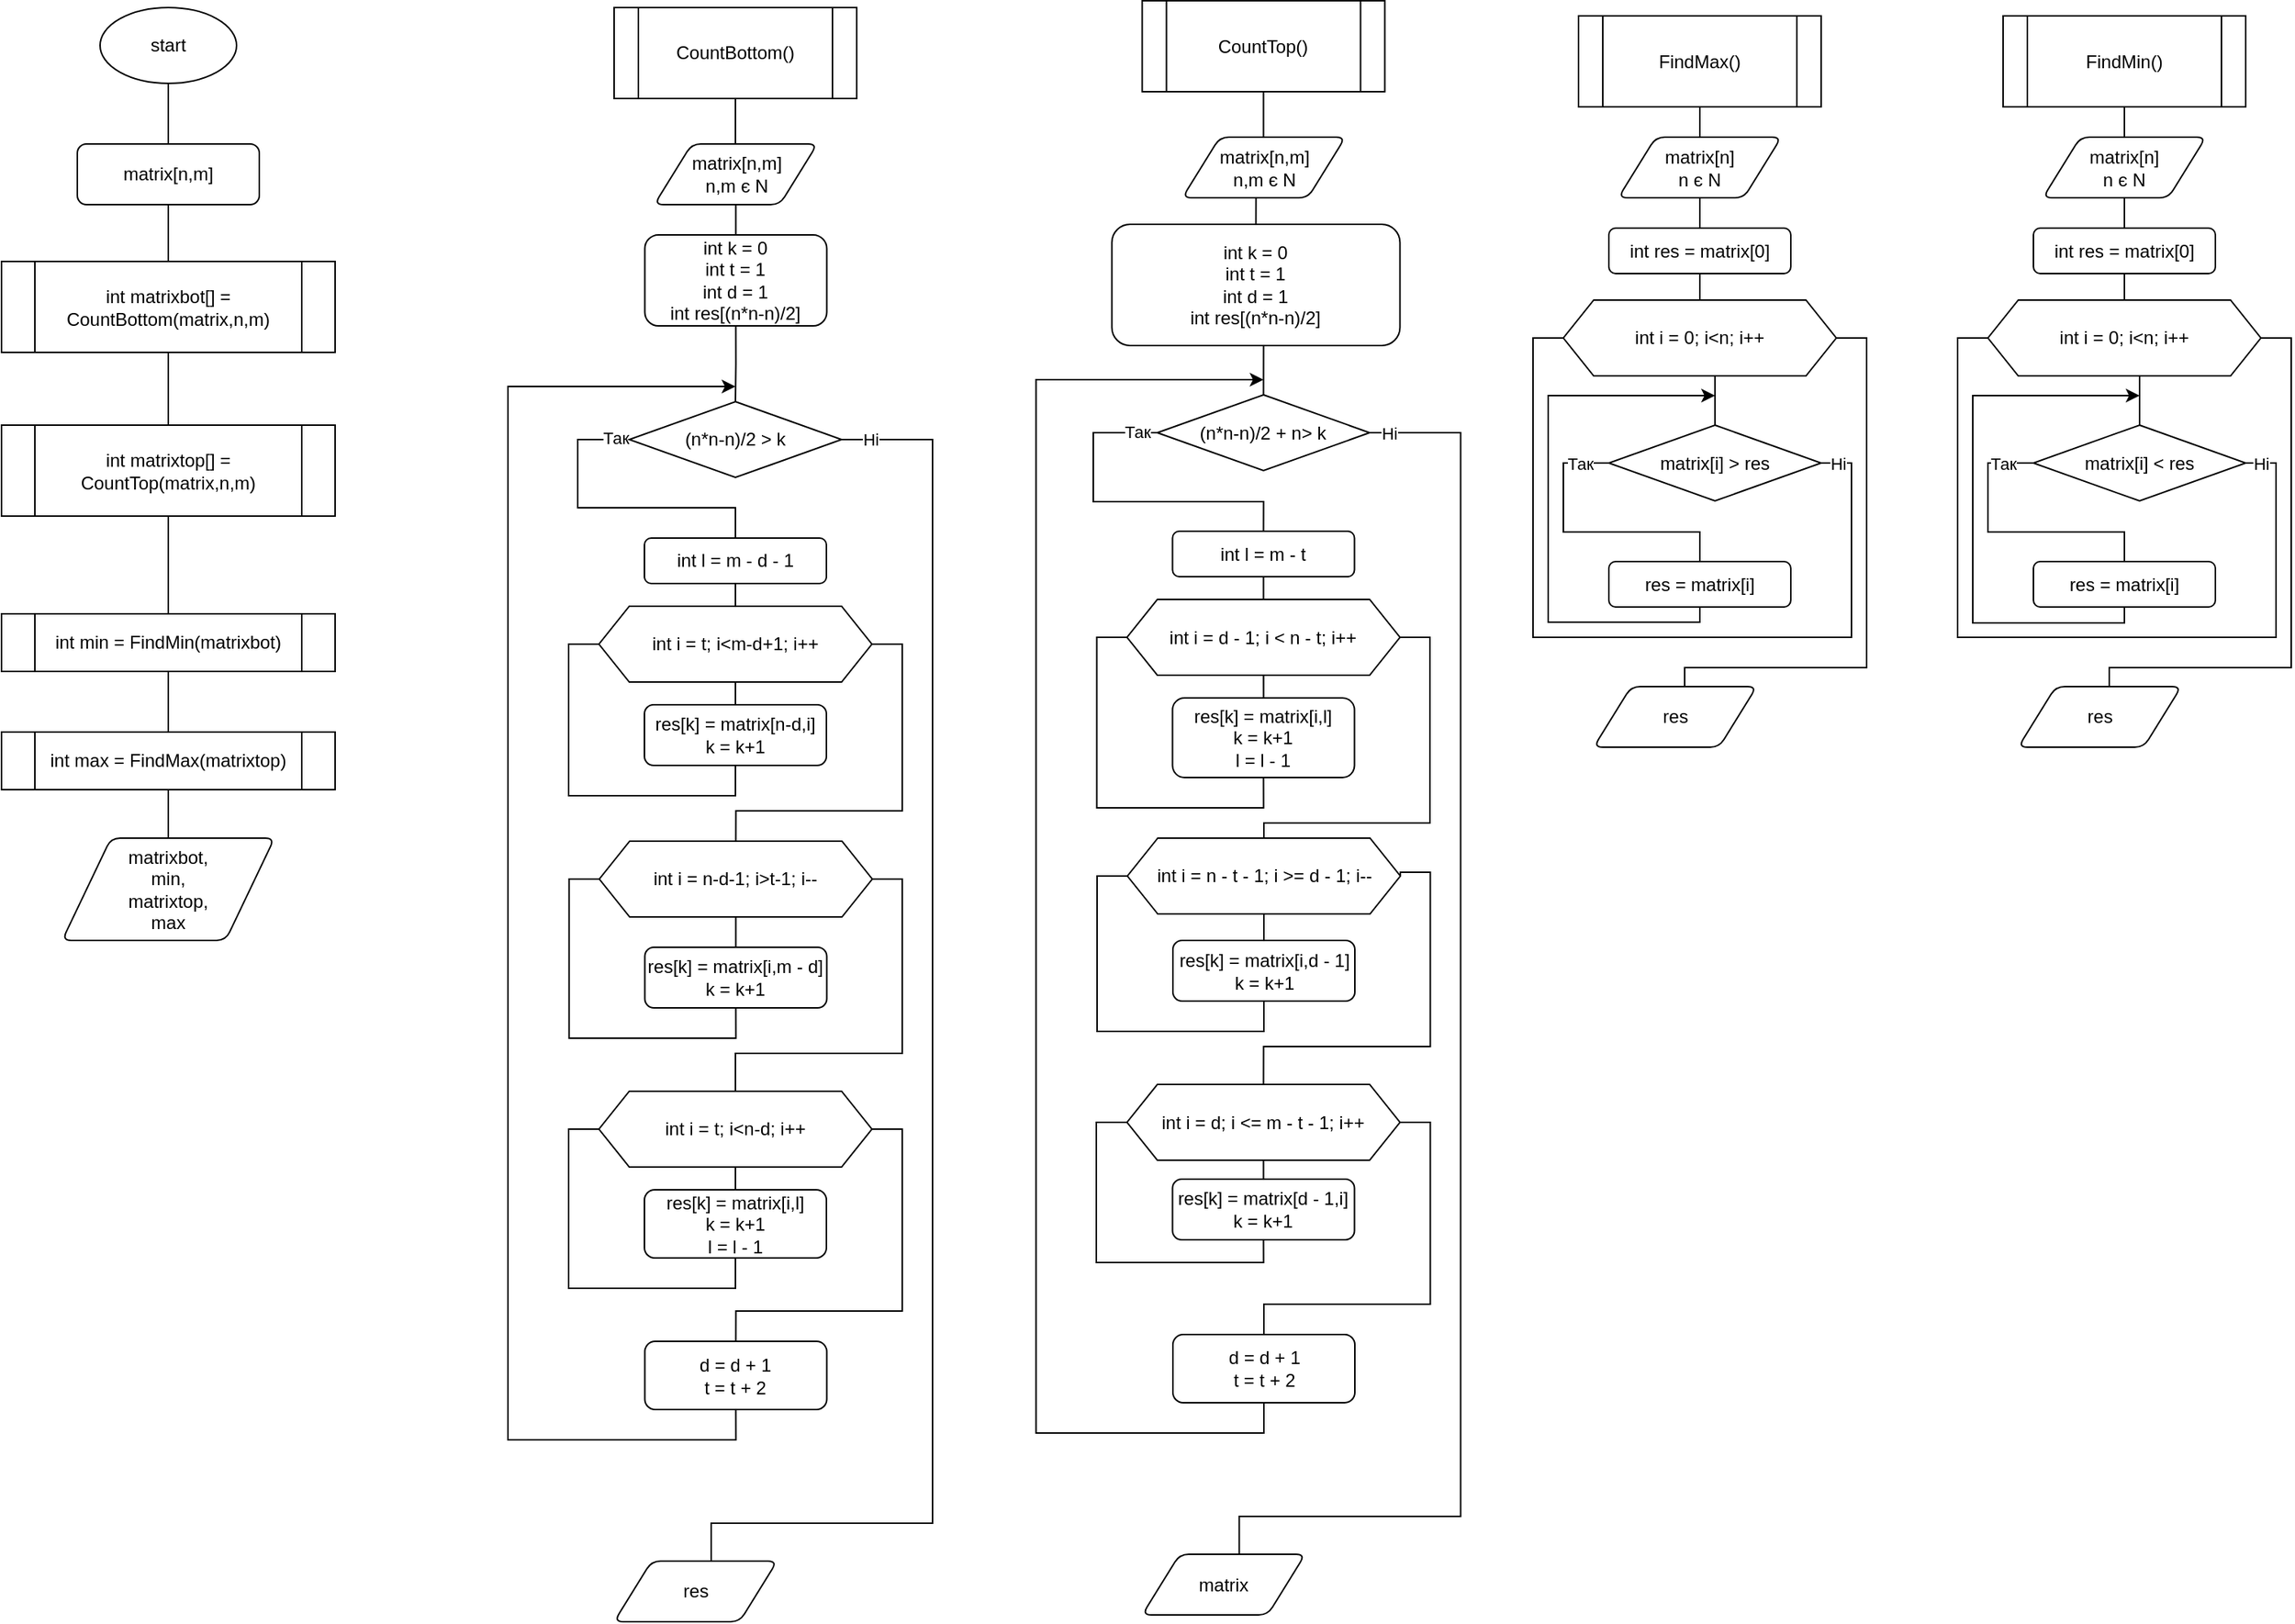 <mxfile version="15.3.8" type="device"><diagram id="VmYvIzIguoKfHuGi5kLO" name="Страница 1"><mxGraphModel dx="2107" dy="987" grid="1" gridSize="10" guides="1" tooltips="1" connect="1" arrows="1" fold="1" page="1" pageScale="1" pageWidth="827" pageHeight="1169" math="0" shadow="0"><root><mxCell id="0"/><mxCell id="1" parent="0"/><mxCell id="-p3XMLGeBJ1aMkZ9QvMb-27" style="edgeStyle=orthogonalEdgeStyle;rounded=0;orthogonalLoop=1;jettySize=auto;html=1;exitX=0.5;exitY=1;exitDx=0;exitDy=0;entryX=0.5;entryY=0;entryDx=0;entryDy=0;endArrow=none;endFill=0;" parent="1" source="-p3XMLGeBJ1aMkZ9QvMb-1" target="-p3XMLGeBJ1aMkZ9QvMb-25" edge="1"><mxGeometry relative="1" as="geometry"/></mxCell><mxCell id="-p3XMLGeBJ1aMkZ9QvMb-1" value="start" style="ellipse;whiteSpace=wrap;html=1;" parent="1" vertex="1"><mxGeometry x="145" y="52" width="90" height="50" as="geometry"/></mxCell><mxCell id="-p3XMLGeBJ1aMkZ9QvMb-19" style="edgeStyle=orthogonalEdgeStyle;rounded=0;orthogonalLoop=1;jettySize=auto;html=1;exitX=0.5;exitY=1;exitDx=0;exitDy=0;endArrow=none;endFill=0;" parent="1" source="-p3XMLGeBJ1aMkZ9QvMb-4" edge="1"><mxGeometry relative="1" as="geometry"><mxPoint x="564" y="142" as="targetPoint"/></mxGeometry></mxCell><mxCell id="-p3XMLGeBJ1aMkZ9QvMb-4" value="CountBottom()" style="shape=process;whiteSpace=wrap;html=1;backgroundOutline=1;" parent="1" vertex="1"><mxGeometry x="484" y="52" width="160" height="60" as="geometry"/></mxCell><mxCell id="-p3XMLGeBJ1aMkZ9QvMb-30" style="edgeStyle=orthogonalEdgeStyle;rounded=0;orthogonalLoop=1;jettySize=auto;html=1;exitX=0.5;exitY=1;exitDx=0;exitDy=0;entryX=0.5;entryY=0;entryDx=0;entryDy=0;endArrow=none;endFill=0;" parent="1" source="-p3XMLGeBJ1aMkZ9QvMb-14" target="-p3XMLGeBJ1aMkZ9QvMb-29" edge="1"><mxGeometry relative="1" as="geometry"/></mxCell><mxCell id="-p3XMLGeBJ1aMkZ9QvMb-14" value="int k = 0&lt;br&gt;int t = 1&lt;br&gt;int d = 1&lt;br&gt;int res[(n*n-n)/2]" style="rounded=1;whiteSpace=wrap;html=1;" parent="1" vertex="1"><mxGeometry x="504.25" y="202" width="120" height="60" as="geometry"/></mxCell><mxCell id="-p3XMLGeBJ1aMkZ9QvMb-17" value="res" style="shape=parallelogram;html=1;strokeWidth=1;perimeter=parallelogramPerimeter;whiteSpace=wrap;rounded=1;arcSize=12;size=0.23;" parent="1" vertex="1"><mxGeometry x="484" y="1077" width="107.5" height="40" as="geometry"/></mxCell><mxCell id="-p3XMLGeBJ1aMkZ9QvMb-21" style="edgeStyle=orthogonalEdgeStyle;rounded=0;orthogonalLoop=1;jettySize=auto;html=1;exitX=0.5;exitY=1;exitDx=0;exitDy=0;entryX=0.5;entryY=0;entryDx=0;entryDy=0;endArrow=none;endFill=0;" parent="1" source="-p3XMLGeBJ1aMkZ9QvMb-20" target="-p3XMLGeBJ1aMkZ9QvMb-14" edge="1"><mxGeometry relative="1" as="geometry"/></mxCell><mxCell id="-p3XMLGeBJ1aMkZ9QvMb-20" value="matrix[n,m]&lt;br&gt;n,m є N" style="shape=parallelogram;html=1;strokeWidth=1;perimeter=parallelogramPerimeter;whiteSpace=wrap;rounded=1;arcSize=12;size=0.23;" parent="1" vertex="1"><mxGeometry x="510.5" y="142" width="107.5" height="40" as="geometry"/></mxCell><mxCell id="-p3XMLGeBJ1aMkZ9QvMb-28" style="edgeStyle=orthogonalEdgeStyle;rounded=0;orthogonalLoop=1;jettySize=auto;html=1;exitX=0.5;exitY=1;exitDx=0;exitDy=0;endArrow=none;endFill=0;" parent="1" source="-p3XMLGeBJ1aMkZ9QvMb-25" target="-p3XMLGeBJ1aMkZ9QvMb-94" edge="1"><mxGeometry relative="1" as="geometry"><mxPoint x="190" y="224.5" as="targetPoint"/></mxGeometry></mxCell><mxCell id="-p3XMLGeBJ1aMkZ9QvMb-25" value="matrix[n,m]" style="rounded=1;whiteSpace=wrap;html=1;" parent="1" vertex="1"><mxGeometry x="130" y="142" width="120" height="40" as="geometry"/></mxCell><mxCell id="-p3XMLGeBJ1aMkZ9QvMb-31" style="edgeStyle=orthogonalEdgeStyle;rounded=0;orthogonalLoop=1;jettySize=auto;html=1;exitX=0;exitY=0.5;exitDx=0;exitDy=0;endArrow=none;endFill=0;entryX=0.5;entryY=0;entryDx=0;entryDy=0;" parent="1" source="-p3XMLGeBJ1aMkZ9QvMb-29" target="-p3XMLGeBJ1aMkZ9QvMb-33" edge="1"><mxGeometry relative="1" as="geometry"><mxPoint x="564" y="402" as="targetPoint"/><Array as="points"><mxPoint x="460" y="337"/><mxPoint x="460" y="382"/><mxPoint x="564" y="382"/></Array></mxGeometry></mxCell><mxCell id="IoY7lYJ_8Q4YI4-EZaRR-1" value="Так" style="edgeLabel;html=1;align=center;verticalAlign=middle;resizable=0;points=[];" vertex="1" connectable="0" parent="-p3XMLGeBJ1aMkZ9QvMb-31"><mxGeometry x="-0.909" y="-1" relative="1" as="geometry"><mxPoint as="offset"/></mxGeometry></mxCell><mxCell id="-p3XMLGeBJ1aMkZ9QvMb-32" style="edgeStyle=orthogonalEdgeStyle;rounded=0;orthogonalLoop=1;jettySize=auto;html=1;exitX=1;exitY=0.5;exitDx=0;exitDy=0;entryX=0.5;entryY=0;entryDx=0;entryDy=0;endArrow=none;endFill=0;" parent="1" source="-p3XMLGeBJ1aMkZ9QvMb-29" target="-p3XMLGeBJ1aMkZ9QvMb-17" edge="1"><mxGeometry relative="1" as="geometry"><Array as="points"><mxPoint x="694" y="337"/><mxPoint x="694" y="1052"/><mxPoint x="548" y="1052"/><mxPoint x="548" y="1077"/></Array></mxGeometry></mxCell><mxCell id="IoY7lYJ_8Q4YI4-EZaRR-2" value="Ні" style="edgeLabel;html=1;align=center;verticalAlign=middle;resizable=0;points=[];" vertex="1" connectable="0" parent="-p3XMLGeBJ1aMkZ9QvMb-32"><mxGeometry x="-0.961" relative="1" as="geometry"><mxPoint as="offset"/></mxGeometry></mxCell><mxCell id="-p3XMLGeBJ1aMkZ9QvMb-29" value="(n*n-n)/2 &amp;gt; k" style="rhombus;whiteSpace=wrap;html=1;" parent="1" vertex="1"><mxGeometry x="494" y="312" width="140" height="50" as="geometry"/></mxCell><mxCell id="-p3XMLGeBJ1aMkZ9QvMb-36" style="edgeStyle=orthogonalEdgeStyle;rounded=0;orthogonalLoop=1;jettySize=auto;html=1;exitX=0.5;exitY=1;exitDx=0;exitDy=0;entryX=0.5;entryY=0;entryDx=0;entryDy=0;endArrow=none;endFill=0;" parent="1" source="-p3XMLGeBJ1aMkZ9QvMb-33" target="-p3XMLGeBJ1aMkZ9QvMb-35" edge="1"><mxGeometry relative="1" as="geometry"/></mxCell><mxCell id="-p3XMLGeBJ1aMkZ9QvMb-33" value="int l = m - d - 1" style="rounded=1;whiteSpace=wrap;html=1;" parent="1" vertex="1"><mxGeometry x="504" y="402" width="120" height="30" as="geometry"/></mxCell><mxCell id="-p3XMLGeBJ1aMkZ9QvMb-37" style="edgeStyle=orthogonalEdgeStyle;rounded=0;orthogonalLoop=1;jettySize=auto;html=1;exitX=0.5;exitY=1;exitDx=0;exitDy=0;endArrow=none;endFill=0;" parent="1" source="-p3XMLGeBJ1aMkZ9QvMb-35" target="-p3XMLGeBJ1aMkZ9QvMb-38" edge="1"><mxGeometry relative="1" as="geometry"><mxPoint x="564" y="522" as="targetPoint"/></mxGeometry></mxCell><mxCell id="-p3XMLGeBJ1aMkZ9QvMb-46" style="edgeStyle=orthogonalEdgeStyle;rounded=0;orthogonalLoop=1;jettySize=auto;html=1;exitX=1;exitY=0.5;exitDx=0;exitDy=0;entryX=0.5;entryY=0;entryDx=0;entryDy=0;endArrow=none;endFill=0;" parent="1" source="-p3XMLGeBJ1aMkZ9QvMb-35" target="-p3XMLGeBJ1aMkZ9QvMb-45" edge="1"><mxGeometry relative="1" as="geometry"><Array as="points"><mxPoint x="674" y="472"/><mxPoint x="674" y="582"/><mxPoint x="564" y="582"/></Array></mxGeometry></mxCell><mxCell id="-p3XMLGeBJ1aMkZ9QvMb-35" value="int i = t; i&amp;lt;m-d+1; i++" style="shape=hexagon;perimeter=hexagonPerimeter2;whiteSpace=wrap;html=1;fixedSize=1;strokeWidth=1;" parent="1" vertex="1"><mxGeometry x="474" y="447" width="180" height="50" as="geometry"/></mxCell><mxCell id="-p3XMLGeBJ1aMkZ9QvMb-43" style="edgeStyle=orthogonalEdgeStyle;rounded=0;orthogonalLoop=1;jettySize=auto;html=1;exitX=0.5;exitY=1;exitDx=0;exitDy=0;entryX=0;entryY=0.5;entryDx=0;entryDy=0;endArrow=none;endFill=0;" parent="1" source="-p3XMLGeBJ1aMkZ9QvMb-38" target="-p3XMLGeBJ1aMkZ9QvMb-35" edge="1"><mxGeometry relative="1" as="geometry"/></mxCell><mxCell id="-p3XMLGeBJ1aMkZ9QvMb-38" value="res[k] = matrix[n-d,i]&lt;br&gt;k = k+1" style="rounded=1;whiteSpace=wrap;html=1;" parent="1" vertex="1"><mxGeometry x="504" y="512" width="120" height="40" as="geometry"/></mxCell><mxCell id="-p3XMLGeBJ1aMkZ9QvMb-48" style="edgeStyle=orthogonalEdgeStyle;rounded=0;orthogonalLoop=1;jettySize=auto;html=1;exitX=0.5;exitY=1;exitDx=0;exitDy=0;entryX=0.5;entryY=0;entryDx=0;entryDy=0;endArrow=none;endFill=0;" parent="1" source="-p3XMLGeBJ1aMkZ9QvMb-45" target="-p3XMLGeBJ1aMkZ9QvMb-47" edge="1"><mxGeometry relative="1" as="geometry"/></mxCell><mxCell id="-p3XMLGeBJ1aMkZ9QvMb-53" style="edgeStyle=orthogonalEdgeStyle;rounded=0;orthogonalLoop=1;jettySize=auto;html=1;exitX=1;exitY=0.5;exitDx=0;exitDy=0;entryX=0.5;entryY=0;entryDx=0;entryDy=0;endArrow=none;endFill=0;" parent="1" source="-p3XMLGeBJ1aMkZ9QvMb-45" target="-p3XMLGeBJ1aMkZ9QvMb-51" edge="1"><mxGeometry relative="1" as="geometry"><Array as="points"><mxPoint x="674" y="627"/><mxPoint x="674" y="742"/><mxPoint x="564" y="742"/></Array></mxGeometry></mxCell><mxCell id="-p3XMLGeBJ1aMkZ9QvMb-45" value="int i = n-d-1; i&amp;gt;t-1; i--" style="shape=hexagon;perimeter=hexagonPerimeter2;whiteSpace=wrap;html=1;fixedSize=1;strokeWidth=1;" parent="1" vertex="1"><mxGeometry x="474.25" y="602" width="180" height="50" as="geometry"/></mxCell><mxCell id="-p3XMLGeBJ1aMkZ9QvMb-49" style="edgeStyle=orthogonalEdgeStyle;rounded=0;orthogonalLoop=1;jettySize=auto;html=1;exitX=0.5;exitY=1;exitDx=0;exitDy=0;entryX=0;entryY=0.5;entryDx=0;entryDy=0;endArrow=none;endFill=0;" parent="1" source="-p3XMLGeBJ1aMkZ9QvMb-47" target="-p3XMLGeBJ1aMkZ9QvMb-45" edge="1"><mxGeometry relative="1" as="geometry"/></mxCell><mxCell id="-p3XMLGeBJ1aMkZ9QvMb-47" value="res[k] = matrix[i,m - d]&lt;br&gt;k = k+1" style="rounded=1;whiteSpace=wrap;html=1;" parent="1" vertex="1"><mxGeometry x="504.25" y="672" width="120" height="40" as="geometry"/></mxCell><mxCell id="-p3XMLGeBJ1aMkZ9QvMb-55" style="edgeStyle=orthogonalEdgeStyle;rounded=0;orthogonalLoop=1;jettySize=auto;html=1;exitX=0.5;exitY=1;exitDx=0;exitDy=0;entryX=0.5;entryY=0;entryDx=0;entryDy=0;endArrow=none;endFill=0;" parent="1" source="-p3XMLGeBJ1aMkZ9QvMb-51" target="-p3XMLGeBJ1aMkZ9QvMb-54" edge="1"><mxGeometry relative="1" as="geometry"/></mxCell><mxCell id="-p3XMLGeBJ1aMkZ9QvMb-58" style="edgeStyle=orthogonalEdgeStyle;rounded=0;orthogonalLoop=1;jettySize=auto;html=1;exitX=1;exitY=0.5;exitDx=0;exitDy=0;endArrow=none;endFill=0;entryX=0.5;entryY=0;entryDx=0;entryDy=0;" parent="1" source="-p3XMLGeBJ1aMkZ9QvMb-51" target="-p3XMLGeBJ1aMkZ9QvMb-59" edge="1"><mxGeometry relative="1" as="geometry"><mxPoint x="564" y="932" as="targetPoint"/><Array as="points"><mxPoint x="674" y="792"/><mxPoint x="674" y="912"/><mxPoint x="564" y="912"/></Array></mxGeometry></mxCell><mxCell id="-p3XMLGeBJ1aMkZ9QvMb-51" value="int i = t; i&amp;lt;n-d; i++" style="shape=hexagon;perimeter=hexagonPerimeter2;whiteSpace=wrap;html=1;fixedSize=1;strokeWidth=1;" parent="1" vertex="1"><mxGeometry x="474" y="767" width="180" height="50" as="geometry"/></mxCell><mxCell id="-p3XMLGeBJ1aMkZ9QvMb-56" style="edgeStyle=orthogonalEdgeStyle;rounded=0;orthogonalLoop=1;jettySize=auto;html=1;exitX=0.5;exitY=1;exitDx=0;exitDy=0;entryX=0;entryY=0.5;entryDx=0;entryDy=0;endArrow=none;endFill=0;" parent="1" source="-p3XMLGeBJ1aMkZ9QvMb-54" target="-p3XMLGeBJ1aMkZ9QvMb-51" edge="1"><mxGeometry relative="1" as="geometry"/></mxCell><mxCell id="-p3XMLGeBJ1aMkZ9QvMb-54" value="res[k] = matrix[i,l]&lt;br&gt;k = k+1&lt;br&gt;l = l - 1" style="rounded=1;whiteSpace=wrap;html=1;" parent="1" vertex="1"><mxGeometry x="504" y="832" width="120" height="45" as="geometry"/></mxCell><mxCell id="-p3XMLGeBJ1aMkZ9QvMb-60" style="edgeStyle=orthogonalEdgeStyle;rounded=0;orthogonalLoop=1;jettySize=auto;html=1;exitX=0.5;exitY=1;exitDx=0;exitDy=0;endArrow=classic;endFill=1;" parent="1" source="-p3XMLGeBJ1aMkZ9QvMb-59" edge="1"><mxGeometry relative="1" as="geometry"><mxPoint x="564" y="302" as="targetPoint"/><Array as="points"><mxPoint x="564" y="997"/><mxPoint x="414" y="997"/><mxPoint x="414" y="302"/></Array></mxGeometry></mxCell><mxCell id="-p3XMLGeBJ1aMkZ9QvMb-59" value="d = d + 1&lt;br&gt;t = t + 2" style="rounded=1;whiteSpace=wrap;html=1;" parent="1" vertex="1"><mxGeometry x="504.25" y="932" width="120" height="45" as="geometry"/></mxCell><mxCell id="-p3XMLGeBJ1aMkZ9QvMb-61" style="edgeStyle=orthogonalEdgeStyle;rounded=0;orthogonalLoop=1;jettySize=auto;html=1;exitX=0.5;exitY=1;exitDx=0;exitDy=0;endArrow=none;endFill=0;" parent="1" source="-p3XMLGeBJ1aMkZ9QvMb-62" edge="1"><mxGeometry relative="1" as="geometry"><mxPoint x="912.25" y="137.5" as="targetPoint"/></mxGeometry></mxCell><mxCell id="-p3XMLGeBJ1aMkZ9QvMb-62" value="CountTop()" style="shape=process;whiteSpace=wrap;html=1;backgroundOutline=1;" parent="1" vertex="1"><mxGeometry x="832.25" y="47.5" width="160" height="60" as="geometry"/></mxCell><mxCell id="-p3XMLGeBJ1aMkZ9QvMb-63" style="edgeStyle=orthogonalEdgeStyle;rounded=0;orthogonalLoop=1;jettySize=auto;html=1;exitX=0.5;exitY=1;exitDx=0;exitDy=0;entryX=0.5;entryY=0;entryDx=0;entryDy=0;endArrow=none;endFill=0;" parent="1" source="-p3XMLGeBJ1aMkZ9QvMb-64" target="-p3XMLGeBJ1aMkZ9QvMb-70" edge="1"><mxGeometry relative="1" as="geometry"/></mxCell><mxCell id="-p3XMLGeBJ1aMkZ9QvMb-64" value="int k = 0&lt;br&gt;int t = 1&lt;br&gt;int d = 1&lt;br&gt;int res[(n*n-n)/2]" style="rounded=1;whiteSpace=wrap;html=1;" parent="1" vertex="1"><mxGeometry x="812.25" y="195" width="190" height="80" as="geometry"/></mxCell><mxCell id="-p3XMLGeBJ1aMkZ9QvMb-65" value="matrix" style="shape=parallelogram;html=1;strokeWidth=1;perimeter=parallelogramPerimeter;whiteSpace=wrap;rounded=1;arcSize=12;size=0.23;" parent="1" vertex="1"><mxGeometry x="832.25" y="1072.5" width="107.5" height="40" as="geometry"/></mxCell><mxCell id="-p3XMLGeBJ1aMkZ9QvMb-66" style="edgeStyle=orthogonalEdgeStyle;rounded=0;orthogonalLoop=1;jettySize=auto;html=1;exitX=0.5;exitY=1;exitDx=0;exitDy=0;entryX=0.5;entryY=0;entryDx=0;entryDy=0;endArrow=none;endFill=0;" parent="1" source="-p3XMLGeBJ1aMkZ9QvMb-67" target="-p3XMLGeBJ1aMkZ9QvMb-64" edge="1"><mxGeometry relative="1" as="geometry"/></mxCell><mxCell id="-p3XMLGeBJ1aMkZ9QvMb-67" value="matrix[n,m]&lt;br&gt;n,m є N" style="shape=parallelogram;html=1;strokeWidth=1;perimeter=parallelogramPerimeter;whiteSpace=wrap;rounded=1;arcSize=12;size=0.23;" parent="1" vertex="1"><mxGeometry x="858.75" y="137.5" width="107.5" height="40" as="geometry"/></mxCell><mxCell id="-p3XMLGeBJ1aMkZ9QvMb-68" style="edgeStyle=orthogonalEdgeStyle;rounded=0;orthogonalLoop=1;jettySize=auto;html=1;exitX=0;exitY=0.5;exitDx=0;exitDy=0;endArrow=none;endFill=0;entryX=0.5;entryY=0;entryDx=0;entryDy=0;" parent="1" source="-p3XMLGeBJ1aMkZ9QvMb-70" target="-p3XMLGeBJ1aMkZ9QvMb-72" edge="1"><mxGeometry relative="1" as="geometry"><mxPoint x="912.25" y="397.5" as="targetPoint"/><Array as="points"><mxPoint x="800" y="333"/><mxPoint x="800" y="378"/><mxPoint x="912" y="378"/></Array></mxGeometry></mxCell><mxCell id="IoY7lYJ_8Q4YI4-EZaRR-3" value="Так" style="edgeLabel;html=1;align=center;verticalAlign=middle;resizable=0;points=[];" vertex="1" connectable="0" parent="-p3XMLGeBJ1aMkZ9QvMb-68"><mxGeometry x="-0.871" y="-1" relative="1" as="geometry"><mxPoint as="offset"/></mxGeometry></mxCell><mxCell id="-p3XMLGeBJ1aMkZ9QvMb-69" style="edgeStyle=orthogonalEdgeStyle;rounded=0;orthogonalLoop=1;jettySize=auto;html=1;exitX=1;exitY=0.5;exitDx=0;exitDy=0;entryX=0.5;entryY=0;entryDx=0;entryDy=0;endArrow=none;endFill=0;" parent="1" source="-p3XMLGeBJ1aMkZ9QvMb-70" target="-p3XMLGeBJ1aMkZ9QvMb-65" edge="1"><mxGeometry relative="1" as="geometry"><Array as="points"><mxPoint x="1042.25" y="332.5"/><mxPoint x="1042.25" y="1047.5"/><mxPoint x="896.25" y="1047.5"/><mxPoint x="896.25" y="1072.5"/></Array></mxGeometry></mxCell><mxCell id="IoY7lYJ_8Q4YI4-EZaRR-4" value="Ні" style="edgeLabel;html=1;align=center;verticalAlign=middle;resizable=0;points=[];" vertex="1" connectable="0" parent="-p3XMLGeBJ1aMkZ9QvMb-69"><mxGeometry x="-0.974" relative="1" as="geometry"><mxPoint as="offset"/></mxGeometry></mxCell><mxCell id="-p3XMLGeBJ1aMkZ9QvMb-70" value="(n*n-n)/2 + n&amp;gt; k" style="rhombus;whiteSpace=wrap;html=1;" parent="1" vertex="1"><mxGeometry x="842.25" y="307.5" width="140" height="50" as="geometry"/></mxCell><mxCell id="-p3XMLGeBJ1aMkZ9QvMb-71" style="edgeStyle=orthogonalEdgeStyle;rounded=0;orthogonalLoop=1;jettySize=auto;html=1;exitX=0.5;exitY=1;exitDx=0;exitDy=0;entryX=0.5;entryY=0;entryDx=0;entryDy=0;endArrow=none;endFill=0;" parent="1" source="-p3XMLGeBJ1aMkZ9QvMb-72" target="-p3XMLGeBJ1aMkZ9QvMb-75" edge="1"><mxGeometry relative="1" as="geometry"/></mxCell><mxCell id="-p3XMLGeBJ1aMkZ9QvMb-72" value="int l = m - t" style="rounded=1;whiteSpace=wrap;html=1;" parent="1" vertex="1"><mxGeometry x="852.25" y="397.5" width="120" height="30" as="geometry"/></mxCell><mxCell id="-p3XMLGeBJ1aMkZ9QvMb-73" style="edgeStyle=orthogonalEdgeStyle;rounded=0;orthogonalLoop=1;jettySize=auto;html=1;exitX=0.5;exitY=1;exitDx=0;exitDy=0;endArrow=none;endFill=0;" parent="1" source="-p3XMLGeBJ1aMkZ9QvMb-75" target="-p3XMLGeBJ1aMkZ9QvMb-77" edge="1"><mxGeometry relative="1" as="geometry"><mxPoint x="912.25" y="517.5" as="targetPoint"/></mxGeometry></mxCell><mxCell id="-p3XMLGeBJ1aMkZ9QvMb-74" style="edgeStyle=orthogonalEdgeStyle;rounded=0;orthogonalLoop=1;jettySize=auto;html=1;exitX=1;exitY=0.5;exitDx=0;exitDy=0;entryX=0.5;entryY=0;entryDx=0;entryDy=0;endArrow=none;endFill=0;" parent="1" source="-p3XMLGeBJ1aMkZ9QvMb-75" target="-p3XMLGeBJ1aMkZ9QvMb-80" edge="1"><mxGeometry relative="1" as="geometry"><Array as="points"><mxPoint x="1022" y="467"/><mxPoint x="1022" y="590"/><mxPoint x="912" y="590"/></Array></mxGeometry></mxCell><mxCell id="-p3XMLGeBJ1aMkZ9QvMb-75" value="int i = d - 1; i &amp;lt; n - t; i++" style="shape=hexagon;perimeter=hexagonPerimeter2;whiteSpace=wrap;html=1;fixedSize=1;strokeWidth=1;" parent="1" vertex="1"><mxGeometry x="822.25" y="442.5" width="180" height="50" as="geometry"/></mxCell><mxCell id="-p3XMLGeBJ1aMkZ9QvMb-76" style="edgeStyle=orthogonalEdgeStyle;rounded=0;orthogonalLoop=1;jettySize=auto;html=1;exitX=0.5;exitY=1;exitDx=0;exitDy=0;entryX=0;entryY=0.5;entryDx=0;entryDy=0;endArrow=none;endFill=0;" parent="1" source="-p3XMLGeBJ1aMkZ9QvMb-77" target="-p3XMLGeBJ1aMkZ9QvMb-75" edge="1"><mxGeometry relative="1" as="geometry"/></mxCell><mxCell id="-p3XMLGeBJ1aMkZ9QvMb-77" value="res[k] = matrix[i,l]&lt;br&gt;k = k+1&lt;br&gt;l = l - 1" style="rounded=1;whiteSpace=wrap;html=1;" parent="1" vertex="1"><mxGeometry x="852.25" y="507.5" width="120" height="52.5" as="geometry"/></mxCell><mxCell id="-p3XMLGeBJ1aMkZ9QvMb-78" style="edgeStyle=orthogonalEdgeStyle;rounded=0;orthogonalLoop=1;jettySize=auto;html=1;exitX=0.5;exitY=1;exitDx=0;exitDy=0;entryX=0.5;entryY=0;entryDx=0;entryDy=0;endArrow=none;endFill=0;" parent="1" source="-p3XMLGeBJ1aMkZ9QvMb-80" target="-p3XMLGeBJ1aMkZ9QvMb-82" edge="1"><mxGeometry relative="1" as="geometry"/></mxCell><mxCell id="-p3XMLGeBJ1aMkZ9QvMb-79" style="edgeStyle=orthogonalEdgeStyle;rounded=0;orthogonalLoop=1;jettySize=auto;html=1;exitX=1;exitY=0.5;exitDx=0;exitDy=0;entryX=0.5;entryY=0;entryDx=0;entryDy=0;endArrow=none;endFill=0;" parent="1" source="-p3XMLGeBJ1aMkZ9QvMb-80" target="-p3XMLGeBJ1aMkZ9QvMb-85" edge="1"><mxGeometry relative="1" as="geometry"><Array as="points"><mxPoint x="1022.25" y="622.5"/><mxPoint x="1022.25" y="737.5"/><mxPoint x="912.25" y="737.5"/></Array></mxGeometry></mxCell><mxCell id="-p3XMLGeBJ1aMkZ9QvMb-80" value="int i = n - t - 1; i &amp;gt;= d - 1; i--" style="shape=hexagon;perimeter=hexagonPerimeter2;whiteSpace=wrap;html=1;fixedSize=1;strokeWidth=1;" parent="1" vertex="1"><mxGeometry x="822.5" y="600" width="180" height="50" as="geometry"/></mxCell><mxCell id="-p3XMLGeBJ1aMkZ9QvMb-81" style="edgeStyle=orthogonalEdgeStyle;rounded=0;orthogonalLoop=1;jettySize=auto;html=1;exitX=0.5;exitY=1;exitDx=0;exitDy=0;entryX=0;entryY=0.5;entryDx=0;entryDy=0;endArrow=none;endFill=0;" parent="1" source="-p3XMLGeBJ1aMkZ9QvMb-82" target="-p3XMLGeBJ1aMkZ9QvMb-80" edge="1"><mxGeometry relative="1" as="geometry"/></mxCell><mxCell id="-p3XMLGeBJ1aMkZ9QvMb-82" value="res[k] = matrix[i,d - 1]&lt;br&gt;k = k+1" style="rounded=1;whiteSpace=wrap;html=1;" parent="1" vertex="1"><mxGeometry x="852.5" y="667.5" width="120" height="40" as="geometry"/></mxCell><mxCell id="-p3XMLGeBJ1aMkZ9QvMb-83" style="edgeStyle=orthogonalEdgeStyle;rounded=0;orthogonalLoop=1;jettySize=auto;html=1;exitX=0.5;exitY=1;exitDx=0;exitDy=0;entryX=0.5;entryY=0;entryDx=0;entryDy=0;endArrow=none;endFill=0;" parent="1" source="-p3XMLGeBJ1aMkZ9QvMb-85" target="-p3XMLGeBJ1aMkZ9QvMb-87" edge="1"><mxGeometry relative="1" as="geometry"/></mxCell><mxCell id="-p3XMLGeBJ1aMkZ9QvMb-84" style="edgeStyle=orthogonalEdgeStyle;rounded=0;orthogonalLoop=1;jettySize=auto;html=1;exitX=1;exitY=0.5;exitDx=0;exitDy=0;endArrow=none;endFill=0;entryX=0.5;entryY=0;entryDx=0;entryDy=0;" parent="1" source="-p3XMLGeBJ1aMkZ9QvMb-85" target="-p3XMLGeBJ1aMkZ9QvMb-89" edge="1"><mxGeometry relative="1" as="geometry"><mxPoint x="912.25" y="927.5" as="targetPoint"/><Array as="points"><mxPoint x="1022.25" y="787.5"/><mxPoint x="1022.25" y="907.5"/><mxPoint x="912.25" y="907.5"/></Array></mxGeometry></mxCell><mxCell id="-p3XMLGeBJ1aMkZ9QvMb-85" value="int i = d; i &amp;lt;= m - t - 1; i++" style="shape=hexagon;perimeter=hexagonPerimeter2;whiteSpace=wrap;html=1;fixedSize=1;strokeWidth=1;" parent="1" vertex="1"><mxGeometry x="822.25" y="762.5" width="180" height="50" as="geometry"/></mxCell><mxCell id="-p3XMLGeBJ1aMkZ9QvMb-86" style="edgeStyle=orthogonalEdgeStyle;rounded=0;orthogonalLoop=1;jettySize=auto;html=1;exitX=0.5;exitY=1;exitDx=0;exitDy=0;entryX=0;entryY=0.5;entryDx=0;entryDy=0;endArrow=none;endFill=0;" parent="1" source="-p3XMLGeBJ1aMkZ9QvMb-87" target="-p3XMLGeBJ1aMkZ9QvMb-85" edge="1"><mxGeometry relative="1" as="geometry"><Array as="points"><mxPoint x="912" y="880"/><mxPoint x="802" y="880"/><mxPoint x="802" y="787"/></Array></mxGeometry></mxCell><mxCell id="-p3XMLGeBJ1aMkZ9QvMb-87" value="res[k] = matrix[d - 1,i]&lt;br&gt;k = k+1" style="rounded=1;whiteSpace=wrap;html=1;" parent="1" vertex="1"><mxGeometry x="852.25" y="825" width="120" height="40" as="geometry"/></mxCell><mxCell id="-p3XMLGeBJ1aMkZ9QvMb-88" style="edgeStyle=orthogonalEdgeStyle;rounded=0;orthogonalLoop=1;jettySize=auto;html=1;exitX=0.5;exitY=1;exitDx=0;exitDy=0;endArrow=classic;endFill=1;" parent="1" source="-p3XMLGeBJ1aMkZ9QvMb-89" edge="1"><mxGeometry relative="1" as="geometry"><mxPoint x="912.25" y="297.5" as="targetPoint"/><Array as="points"><mxPoint x="912.25" y="992.5"/><mxPoint x="762.25" y="992.5"/><mxPoint x="762.25" y="297.5"/></Array></mxGeometry></mxCell><mxCell id="-p3XMLGeBJ1aMkZ9QvMb-89" value="d = d + 1&lt;br&gt;t = t + 2" style="rounded=1;whiteSpace=wrap;html=1;" parent="1" vertex="1"><mxGeometry x="852.5" y="927.5" width="120" height="45" as="geometry"/></mxCell><mxCell id="-p3XMLGeBJ1aMkZ9QvMb-144" style="edgeStyle=orthogonalEdgeStyle;rounded=0;orthogonalLoop=1;jettySize=auto;html=1;exitX=0.5;exitY=1;exitDx=0;exitDy=0;entryX=0.5;entryY=0;entryDx=0;entryDy=0;endArrow=none;endFill=0;" parent="1" source="-p3XMLGeBJ1aMkZ9QvMb-94" target="-p3XMLGeBJ1aMkZ9QvMb-143" edge="1"><mxGeometry relative="1" as="geometry"/></mxCell><mxCell id="-p3XMLGeBJ1aMkZ9QvMb-94" value="int matrixbot[] = CountBottom(matrix,n,m)" style="shape=process;whiteSpace=wrap;html=1;backgroundOutline=1;" parent="1" vertex="1"><mxGeometry x="80" y="219.5" width="220" height="60" as="geometry"/></mxCell><mxCell id="-p3XMLGeBJ1aMkZ9QvMb-96" style="edgeStyle=orthogonalEdgeStyle;rounded=0;orthogonalLoop=1;jettySize=auto;html=1;exitX=0.5;exitY=1;exitDx=0;exitDy=0;endArrow=none;endFill=0;" parent="1" source="-p3XMLGeBJ1aMkZ9QvMb-97" edge="1"><mxGeometry relative="1" as="geometry"><mxPoint x="1480" y="147.5" as="targetPoint"/></mxGeometry></mxCell><mxCell id="-p3XMLGeBJ1aMkZ9QvMb-97" value="FindMin()" style="shape=process;whiteSpace=wrap;html=1;backgroundOutline=1;" parent="1" vertex="1"><mxGeometry x="1400" y="57.5" width="160" height="60" as="geometry"/></mxCell><mxCell id="-p3XMLGeBJ1aMkZ9QvMb-99" style="edgeStyle=orthogonalEdgeStyle;rounded=0;orthogonalLoop=1;jettySize=auto;html=1;exitX=0.5;exitY=1;exitDx=0;exitDy=0;endArrow=none;endFill=0;entryX=0.5;entryY=0;entryDx=0;entryDy=0;" parent="1" source="-p3XMLGeBJ1aMkZ9QvMb-98" target="-p3XMLGeBJ1aMkZ9QvMb-100" edge="1"><mxGeometry relative="1" as="geometry"><mxPoint x="1480.143" y="207.5" as="targetPoint"/></mxGeometry></mxCell><mxCell id="-p3XMLGeBJ1aMkZ9QvMb-98" value="matrix[n]&lt;br&gt;n є N" style="shape=parallelogram;html=1;strokeWidth=1;perimeter=parallelogramPerimeter;whiteSpace=wrap;rounded=1;arcSize=12;size=0.23;" parent="1" vertex="1"><mxGeometry x="1426.25" y="137.5" width="107.5" height="40" as="geometry"/></mxCell><mxCell id="-p3XMLGeBJ1aMkZ9QvMb-102" style="edgeStyle=orthogonalEdgeStyle;rounded=0;orthogonalLoop=1;jettySize=auto;html=1;exitX=0.5;exitY=1;exitDx=0;exitDy=0;entryX=0.5;entryY=0;entryDx=0;entryDy=0;endArrow=none;endFill=0;" parent="1" source="-p3XMLGeBJ1aMkZ9QvMb-100" target="-p3XMLGeBJ1aMkZ9QvMb-101" edge="1"><mxGeometry relative="1" as="geometry"/></mxCell><mxCell id="-p3XMLGeBJ1aMkZ9QvMb-100" value="int res = matrix[0]" style="rounded=1;whiteSpace=wrap;html=1;" parent="1" vertex="1"><mxGeometry x="1420" y="197.5" width="120" height="30" as="geometry"/></mxCell><mxCell id="-p3XMLGeBJ1aMkZ9QvMb-103" style="edgeStyle=orthogonalEdgeStyle;rounded=0;orthogonalLoop=1;jettySize=auto;html=1;exitX=0.5;exitY=1;exitDx=0;exitDy=0;endArrow=none;endFill=0;entryX=0.5;entryY=0;entryDx=0;entryDy=0;" parent="1" source="-p3XMLGeBJ1aMkZ9QvMb-101" target="-p3XMLGeBJ1aMkZ9QvMb-104" edge="1"><mxGeometry relative="1" as="geometry"><mxPoint x="1480" y="317.5" as="targetPoint"/></mxGeometry></mxCell><mxCell id="-p3XMLGeBJ1aMkZ9QvMb-110" style="edgeStyle=orthogonalEdgeStyle;rounded=0;orthogonalLoop=1;jettySize=auto;html=1;exitX=1;exitY=0.5;exitDx=0;exitDy=0;endArrow=none;endFill=0;entryX=0.548;entryY=0.023;entryDx=0;entryDy=0;entryPerimeter=0;" parent="1" source="-p3XMLGeBJ1aMkZ9QvMb-101" target="-p3XMLGeBJ1aMkZ9QvMb-111" edge="1"><mxGeometry relative="1" as="geometry"><mxPoint x="1470" y="507.5" as="targetPoint"/><Array as="points"><mxPoint x="1590" y="270.5"/><mxPoint x="1590" y="487.5"/><mxPoint x="1470" y="487.5"/><mxPoint x="1470" y="523.5"/></Array></mxGeometry></mxCell><mxCell id="-p3XMLGeBJ1aMkZ9QvMb-101" value="int i = 0; i&amp;lt;n; i++" style="shape=hexagon;perimeter=hexagonPerimeter2;whiteSpace=wrap;html=1;fixedSize=1;strokeWidth=1;" parent="1" vertex="1"><mxGeometry x="1390" y="245" width="180" height="50" as="geometry"/></mxCell><mxCell id="-p3XMLGeBJ1aMkZ9QvMb-105" style="edgeStyle=orthogonalEdgeStyle;rounded=0;orthogonalLoop=1;jettySize=auto;html=1;exitX=0;exitY=0.5;exitDx=0;exitDy=0;endArrow=none;endFill=0;entryX=0.5;entryY=0;entryDx=0;entryDy=0;" parent="1" source="-p3XMLGeBJ1aMkZ9QvMb-104" target="-p3XMLGeBJ1aMkZ9QvMb-107" edge="1"><mxGeometry relative="1" as="geometry"><mxPoint x="1480.0" y="417.5" as="targetPoint"/><Array as="points"><mxPoint x="1390" y="353"/><mxPoint x="1390" y="398"/><mxPoint x="1480" y="398"/></Array></mxGeometry></mxCell><mxCell id="IoY7lYJ_8Q4YI4-EZaRR-7" value="Так" style="edgeLabel;html=1;align=center;verticalAlign=middle;resizable=0;points=[];" vertex="1" connectable="0" parent="-p3XMLGeBJ1aMkZ9QvMb-105"><mxGeometry x="-0.934" relative="1" as="geometry"><mxPoint x="-14" as="offset"/></mxGeometry></mxCell><mxCell id="-p3XMLGeBJ1aMkZ9QvMb-108" style="edgeStyle=orthogonalEdgeStyle;rounded=0;orthogonalLoop=1;jettySize=auto;html=1;exitX=1;exitY=0.5;exitDx=0;exitDy=0;entryX=0;entryY=0.5;entryDx=0;entryDy=0;endArrow=none;endFill=0;" parent="1" source="-p3XMLGeBJ1aMkZ9QvMb-104" target="-p3XMLGeBJ1aMkZ9QvMb-101" edge="1"><mxGeometry relative="1" as="geometry"><Array as="points"><mxPoint x="1580" y="352.5"/><mxPoint x="1580" y="467.5"/><mxPoint x="1370" y="467.5"/><mxPoint x="1370" y="270.5"/></Array></mxGeometry></mxCell><mxCell id="IoY7lYJ_8Q4YI4-EZaRR-9" value="Ні" style="edgeLabel;html=1;align=center;verticalAlign=middle;resizable=0;points=[];" vertex="1" connectable="0" parent="-p3XMLGeBJ1aMkZ9QvMb-108"><mxGeometry x="-0.959" relative="1" as="geometry"><mxPoint x="-2" as="offset"/></mxGeometry></mxCell><mxCell id="-p3XMLGeBJ1aMkZ9QvMb-104" value="matrix[i] &amp;lt; res" style="rhombus;whiteSpace=wrap;html=1;" parent="1" vertex="1"><mxGeometry x="1420" y="327.5" width="140" height="50" as="geometry"/></mxCell><mxCell id="-p3XMLGeBJ1aMkZ9QvMb-109" style="edgeStyle=orthogonalEdgeStyle;rounded=0;orthogonalLoop=1;jettySize=auto;html=1;exitX=0.5;exitY=1;exitDx=0;exitDy=0;endArrow=classic;endFill=1;" parent="1" source="-p3XMLGeBJ1aMkZ9QvMb-107" edge="1"><mxGeometry relative="1" as="geometry"><mxPoint x="1490" y="308" as="targetPoint"/><Array as="points"><mxPoint x="1480" y="458"/><mxPoint x="1380" y="458"/><mxPoint x="1380" y="308"/></Array></mxGeometry></mxCell><mxCell id="-p3XMLGeBJ1aMkZ9QvMb-107" value="res = matrix[i]" style="rounded=1;whiteSpace=wrap;html=1;" parent="1" vertex="1"><mxGeometry x="1420" y="417.5" width="120" height="30" as="geometry"/></mxCell><mxCell id="-p3XMLGeBJ1aMkZ9QvMb-111" value="res" style="shape=parallelogram;html=1;strokeWidth=1;perimeter=parallelogramPerimeter;whiteSpace=wrap;rounded=1;arcSize=12;size=0.23;" parent="1" vertex="1"><mxGeometry x="1410" y="500" width="107.5" height="40" as="geometry"/></mxCell><mxCell id="-p3XMLGeBJ1aMkZ9QvMb-112" style="edgeStyle=orthogonalEdgeStyle;rounded=0;orthogonalLoop=1;jettySize=auto;html=1;exitX=0.5;exitY=1;exitDx=0;exitDy=0;endArrow=none;endFill=0;" parent="1" source="-p3XMLGeBJ1aMkZ9QvMb-113" edge="1"><mxGeometry relative="1" as="geometry"><mxPoint x="1200" y="147.5" as="targetPoint"/></mxGeometry></mxCell><mxCell id="-p3XMLGeBJ1aMkZ9QvMb-113" value="FindMax()" style="shape=process;whiteSpace=wrap;html=1;backgroundOutline=1;" parent="1" vertex="1"><mxGeometry x="1120" y="57.5" width="160" height="60" as="geometry"/></mxCell><mxCell id="-p3XMLGeBJ1aMkZ9QvMb-114" style="edgeStyle=orthogonalEdgeStyle;rounded=0;orthogonalLoop=1;jettySize=auto;html=1;exitX=0.5;exitY=1;exitDx=0;exitDy=0;endArrow=none;endFill=0;entryX=0.5;entryY=0;entryDx=0;entryDy=0;" parent="1" source="-p3XMLGeBJ1aMkZ9QvMb-115" target="-p3XMLGeBJ1aMkZ9QvMb-117" edge="1"><mxGeometry relative="1" as="geometry"><mxPoint x="1200.143" y="207.5" as="targetPoint"/></mxGeometry></mxCell><mxCell id="-p3XMLGeBJ1aMkZ9QvMb-115" value="matrix[n]&lt;br&gt;n є N" style="shape=parallelogram;html=1;strokeWidth=1;perimeter=parallelogramPerimeter;whiteSpace=wrap;rounded=1;arcSize=12;size=0.23;" parent="1" vertex="1"><mxGeometry x="1146.25" y="137.5" width="107.5" height="40" as="geometry"/></mxCell><mxCell id="-p3XMLGeBJ1aMkZ9QvMb-116" style="edgeStyle=orthogonalEdgeStyle;rounded=0;orthogonalLoop=1;jettySize=auto;html=1;exitX=0.5;exitY=1;exitDx=0;exitDy=0;entryX=0.5;entryY=0;entryDx=0;entryDy=0;endArrow=none;endFill=0;" parent="1" source="-p3XMLGeBJ1aMkZ9QvMb-117" target="-p3XMLGeBJ1aMkZ9QvMb-120" edge="1"><mxGeometry relative="1" as="geometry"/></mxCell><mxCell id="-p3XMLGeBJ1aMkZ9QvMb-117" value="int res = matrix[0]" style="rounded=1;whiteSpace=wrap;html=1;" parent="1" vertex="1"><mxGeometry x="1140" y="197.5" width="120" height="30" as="geometry"/></mxCell><mxCell id="-p3XMLGeBJ1aMkZ9QvMb-118" style="edgeStyle=orthogonalEdgeStyle;rounded=0;orthogonalLoop=1;jettySize=auto;html=1;exitX=0.5;exitY=1;exitDx=0;exitDy=0;endArrow=none;endFill=0;entryX=0.5;entryY=0;entryDx=0;entryDy=0;" parent="1" source="-p3XMLGeBJ1aMkZ9QvMb-120" target="-p3XMLGeBJ1aMkZ9QvMb-123" edge="1"><mxGeometry relative="1" as="geometry"><mxPoint x="1200" y="317.5" as="targetPoint"/></mxGeometry></mxCell><mxCell id="-p3XMLGeBJ1aMkZ9QvMb-119" style="edgeStyle=orthogonalEdgeStyle;rounded=0;orthogonalLoop=1;jettySize=auto;html=1;exitX=1;exitY=0.5;exitDx=0;exitDy=0;endArrow=none;endFill=0;entryX=0.548;entryY=0.023;entryDx=0;entryDy=0;entryPerimeter=0;" parent="1" source="-p3XMLGeBJ1aMkZ9QvMb-120" target="-p3XMLGeBJ1aMkZ9QvMb-126" edge="1"><mxGeometry relative="1" as="geometry"><mxPoint x="1190" y="507.5" as="targetPoint"/><Array as="points"><mxPoint x="1310" y="270.5"/><mxPoint x="1310" y="487.5"/><mxPoint x="1190" y="487.5"/><mxPoint x="1190" y="523.5"/></Array></mxGeometry></mxCell><mxCell id="-p3XMLGeBJ1aMkZ9QvMb-120" value="int i = 0; i&amp;lt;n; i++" style="shape=hexagon;perimeter=hexagonPerimeter2;whiteSpace=wrap;html=1;fixedSize=1;strokeWidth=1;" parent="1" vertex="1"><mxGeometry x="1110" y="245" width="180" height="50" as="geometry"/></mxCell><mxCell id="-p3XMLGeBJ1aMkZ9QvMb-121" style="edgeStyle=orthogonalEdgeStyle;rounded=0;orthogonalLoop=1;jettySize=auto;html=1;exitX=0;exitY=0.5;exitDx=0;exitDy=0;endArrow=none;endFill=0;entryX=0.5;entryY=0;entryDx=0;entryDy=0;" parent="1" source="-p3XMLGeBJ1aMkZ9QvMb-123" target="-p3XMLGeBJ1aMkZ9QvMb-125" edge="1"><mxGeometry relative="1" as="geometry"><mxPoint x="1200.0" y="417.5" as="targetPoint"/><Array as="points"><mxPoint x="1110" y="353"/><mxPoint x="1110" y="398"/><mxPoint x="1200" y="398"/></Array></mxGeometry></mxCell><mxCell id="IoY7lYJ_8Q4YI4-EZaRR-5" value="Так" style="edgeLabel;html=1;align=center;verticalAlign=middle;resizable=0;points=[];" vertex="1" connectable="0" parent="-p3XMLGeBJ1aMkZ9QvMb-121"><mxGeometry x="-0.908" relative="1" as="geometry"><mxPoint x="-11" as="offset"/></mxGeometry></mxCell><mxCell id="-p3XMLGeBJ1aMkZ9QvMb-122" style="edgeStyle=orthogonalEdgeStyle;rounded=0;orthogonalLoop=1;jettySize=auto;html=1;exitX=1;exitY=0.5;exitDx=0;exitDy=0;entryX=0;entryY=0.5;entryDx=0;entryDy=0;endArrow=none;endFill=0;" parent="1" source="-p3XMLGeBJ1aMkZ9QvMb-123" target="-p3XMLGeBJ1aMkZ9QvMb-120" edge="1"><mxGeometry relative="1" as="geometry"><Array as="points"><mxPoint x="1300" y="352.5"/><mxPoint x="1300" y="467.5"/><mxPoint x="1090" y="467.5"/><mxPoint x="1090" y="270.5"/></Array></mxGeometry></mxCell><mxCell id="IoY7lYJ_8Q4YI4-EZaRR-6" value="Ні" style="edgeLabel;html=1;align=center;verticalAlign=middle;resizable=0;points=[];" vertex="1" connectable="0" parent="-p3XMLGeBJ1aMkZ9QvMb-122"><mxGeometry x="-0.981" y="-1" relative="1" as="geometry"><mxPoint x="5" y="-1" as="offset"/></mxGeometry></mxCell><mxCell id="-p3XMLGeBJ1aMkZ9QvMb-123" value="matrix[i] &amp;gt; res" style="rhombus;whiteSpace=wrap;html=1;" parent="1" vertex="1"><mxGeometry x="1140" y="327.5" width="140" height="50" as="geometry"/></mxCell><mxCell id="-p3XMLGeBJ1aMkZ9QvMb-124" style="edgeStyle=orthogonalEdgeStyle;rounded=0;orthogonalLoop=1;jettySize=auto;html=1;exitX=0.5;exitY=1;exitDx=0;exitDy=0;endArrow=classic;endFill=1;" parent="1" source="-p3XMLGeBJ1aMkZ9QvMb-125" edge="1"><mxGeometry relative="1" as="geometry"><mxPoint x="1210" y="308" as="targetPoint"/><Array as="points"><mxPoint x="1200" y="457.5"/><mxPoint x="1100" y="457.5"/></Array></mxGeometry></mxCell><mxCell id="-p3XMLGeBJ1aMkZ9QvMb-125" value="res = matrix[i]" style="rounded=1;whiteSpace=wrap;html=1;" parent="1" vertex="1"><mxGeometry x="1140" y="417.5" width="120" height="30" as="geometry"/></mxCell><mxCell id="-p3XMLGeBJ1aMkZ9QvMb-126" value="res" style="shape=parallelogram;html=1;strokeWidth=1;perimeter=parallelogramPerimeter;whiteSpace=wrap;rounded=1;arcSize=12;size=0.23;" parent="1" vertex="1"><mxGeometry x="1130" y="500" width="107.5" height="40" as="geometry"/></mxCell><mxCell id="-p3XMLGeBJ1aMkZ9QvMb-145" style="edgeStyle=orthogonalEdgeStyle;rounded=0;orthogonalLoop=1;jettySize=auto;html=1;exitX=0.5;exitY=1;exitDx=0;exitDy=0;endArrow=none;endFill=0;entryX=0.5;entryY=0;entryDx=0;entryDy=0;" parent="1" source="-p3XMLGeBJ1aMkZ9QvMb-143" target="-p3XMLGeBJ1aMkZ9QvMb-146" edge="1"><mxGeometry relative="1" as="geometry"><mxPoint x="190" y="420" as="targetPoint"/></mxGeometry></mxCell><mxCell id="-p3XMLGeBJ1aMkZ9QvMb-143" value="int matrixtop[] = CountTop(matrix,n,m)" style="shape=process;whiteSpace=wrap;html=1;backgroundOutline=1;" parent="1" vertex="1"><mxGeometry x="80" y="327.5" width="220" height="60" as="geometry"/></mxCell><mxCell id="-p3XMLGeBJ1aMkZ9QvMb-148" style="edgeStyle=orthogonalEdgeStyle;rounded=0;orthogonalLoop=1;jettySize=auto;html=1;exitX=0.5;exitY=1;exitDx=0;exitDy=0;entryX=0.5;entryY=0;entryDx=0;entryDy=0;endArrow=none;endFill=0;" parent="1" source="-p3XMLGeBJ1aMkZ9QvMb-146" target="-p3XMLGeBJ1aMkZ9QvMb-147" edge="1"><mxGeometry relative="1" as="geometry"/></mxCell><mxCell id="-p3XMLGeBJ1aMkZ9QvMb-146" value="int min = FindMin(matrixbot)" style="shape=process;whiteSpace=wrap;html=1;backgroundOutline=1;" parent="1" vertex="1"><mxGeometry x="80" y="452" width="220" height="38" as="geometry"/></mxCell><mxCell id="-p3XMLGeBJ1aMkZ9QvMb-149" style="edgeStyle=orthogonalEdgeStyle;rounded=0;orthogonalLoop=1;jettySize=auto;html=1;exitX=0.5;exitY=1;exitDx=0;exitDy=0;endArrow=none;endFill=0;entryX=0.5;entryY=0;entryDx=0;entryDy=0;" parent="1" source="-p3XMLGeBJ1aMkZ9QvMb-147" target="-p3XMLGeBJ1aMkZ9QvMb-150" edge="1"><mxGeometry relative="1" as="geometry"><mxPoint x="190" y="620" as="targetPoint"/></mxGeometry></mxCell><mxCell id="-p3XMLGeBJ1aMkZ9QvMb-147" value="int max = FindMax(matrixtop)" style="shape=process;whiteSpace=wrap;html=1;backgroundOutline=1;" parent="1" vertex="1"><mxGeometry x="80" y="530" width="220" height="38" as="geometry"/></mxCell><mxCell id="-p3XMLGeBJ1aMkZ9QvMb-150" value="matrixbot,&lt;br&gt;min,&lt;br&gt;matrixtop,&lt;br&gt;max" style="shape=parallelogram;html=1;strokeWidth=1;perimeter=parallelogramPerimeter;whiteSpace=wrap;rounded=1;arcSize=12;size=0.23;" parent="1" vertex="1"><mxGeometry x="120" y="600" width="140" height="67.5" as="geometry"/></mxCell></root></mxGraphModel></diagram></mxfile>